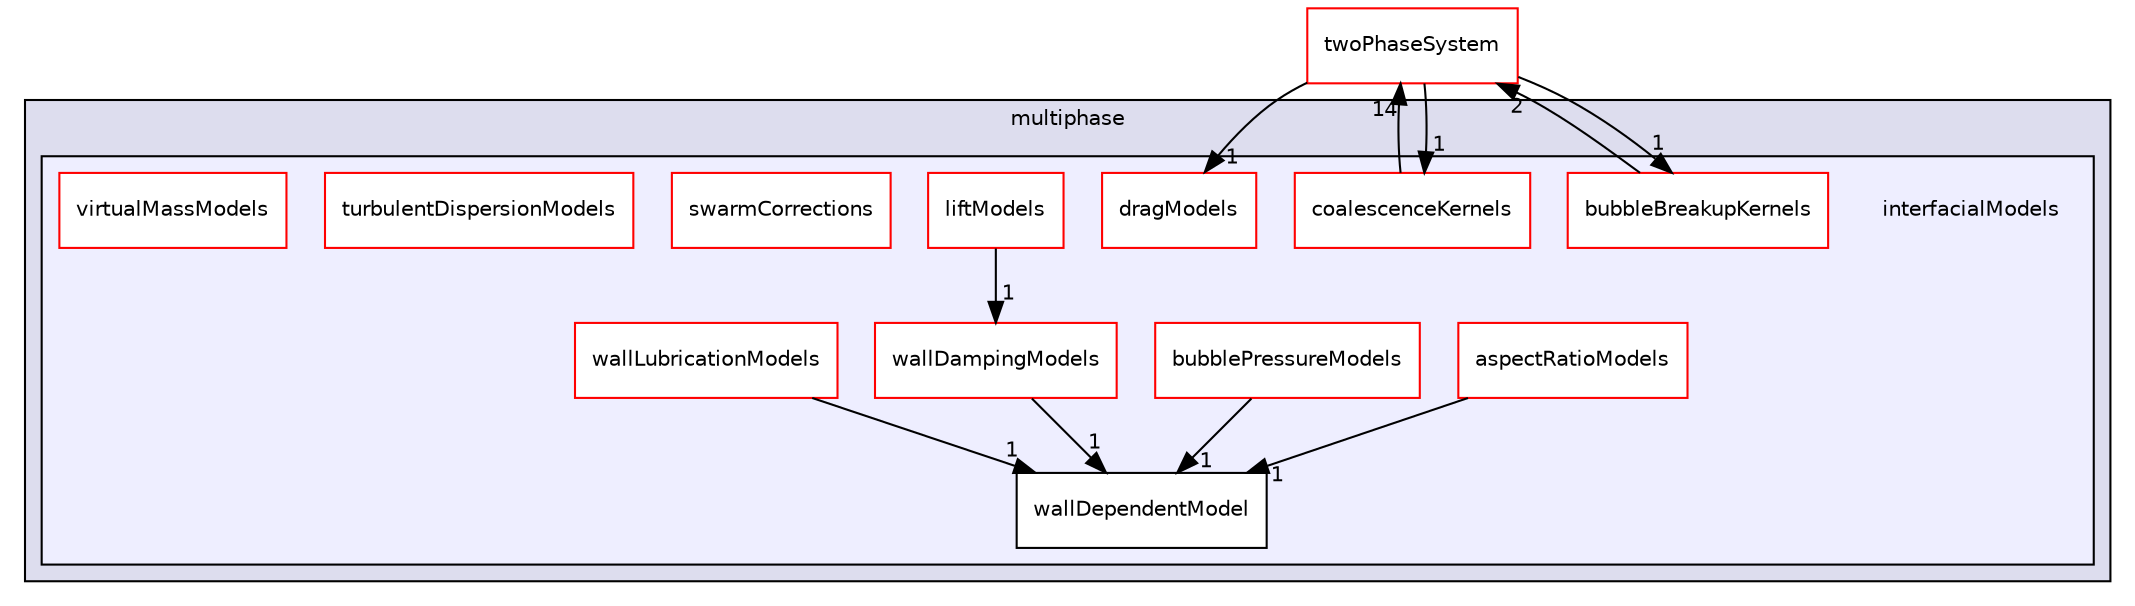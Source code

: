 digraph "interfacialModels" {
  bgcolor=transparent;
  compound=true
  node [ fontsize="10", fontname="Helvetica"];
  edge [ labelfontsize="10", labelfontname="Helvetica"];
  subgraph clusterdir_d62a5a20700de1cb9696e405d497a576 {
    graph [ bgcolor="#ddddee", pencolor="black", label="multiphase" fontname="Helvetica", fontsize="10", URL="dir_d62a5a20700de1cb9696e405d497a576.html"]
  subgraph clusterdir_917add706488739a95df57895f4aaf2a {
    graph [ bgcolor="#eeeeff", pencolor="black", label="" URL="dir_917add706488739a95df57895f4aaf2a.html"];
    dir_917add706488739a95df57895f4aaf2a [shape=plaintext label="interfacialModels"];
    dir_d77a3a16c57a899218254e614255aa0e [shape=box label="aspectRatioModels" color="red" fillcolor="white" style="filled" URL="dir_d77a3a16c57a899218254e614255aa0e.html"];
    dir_952f9f80929efeaf23762bf78683e6ea [shape=box label="bubbleBreakupKernels" color="red" fillcolor="white" style="filled" URL="dir_952f9f80929efeaf23762bf78683e6ea.html"];
    dir_61be596afa92d8a6a4a34eb17d1eb2b5 [shape=box label="bubblePressureModels" color="red" fillcolor="white" style="filled" URL="dir_61be596afa92d8a6a4a34eb17d1eb2b5.html"];
    dir_8f2ae065d706742e7732d935e797e22a [shape=box label="coalescenceKernels" color="red" fillcolor="white" style="filled" URL="dir_8f2ae065d706742e7732d935e797e22a.html"];
    dir_76c0c6ee4b0db6234558cc7fbc8db804 [shape=box label="dragModels" color="red" fillcolor="white" style="filled" URL="dir_76c0c6ee4b0db6234558cc7fbc8db804.html"];
    dir_c67964259d33ee0cfbe5ccad3f7aacf0 [shape=box label="liftModels" color="red" fillcolor="white" style="filled" URL="dir_c67964259d33ee0cfbe5ccad3f7aacf0.html"];
    dir_7e0c7d78b8e775e845dc247ec7879659 [shape=box label="swarmCorrections" color="red" fillcolor="white" style="filled" URL="dir_7e0c7d78b8e775e845dc247ec7879659.html"];
    dir_de66bb30071d3449be58c3a263cb76d1 [shape=box label="turbulentDispersionModels" color="red" fillcolor="white" style="filled" URL="dir_de66bb30071d3449be58c3a263cb76d1.html"];
    dir_77e6d190c0f90647ad709ff98b045afa [shape=box label="virtualMassModels" color="red" fillcolor="white" style="filled" URL="dir_77e6d190c0f90647ad709ff98b045afa.html"];
    dir_ab66132706275a20f5d6864ebac89afc [shape=box label="wallDampingModels" color="red" fillcolor="white" style="filled" URL="dir_ab66132706275a20f5d6864ebac89afc.html"];
    dir_453f6145badb054e5a051d04728bcee2 [shape=box label="wallDependentModel" color="black" fillcolor="white" style="filled" URL="dir_453f6145badb054e5a051d04728bcee2.html"];
    dir_f6facab77b545559b99f7d6f9eea70dc [shape=box label="wallLubricationModels" color="red" fillcolor="white" style="filled" URL="dir_f6facab77b545559b99f7d6f9eea70dc.html"];
  }
  }
  dir_c8dd8d838525102dfd397a50c2714810 [shape=box label="twoPhaseSystem" color="red" URL="dir_c8dd8d838525102dfd397a50c2714810.html"];
  dir_c67964259d33ee0cfbe5ccad3f7aacf0->dir_ab66132706275a20f5d6864ebac89afc [headlabel="1", labeldistance=1.5 headhref="dir_000068_000074.html"];
  dir_c8dd8d838525102dfd397a50c2714810->dir_76c0c6ee4b0db6234558cc7fbc8db804 [headlabel="1", labeldistance=1.5 headhref="dir_000038_000093.html"];
  dir_c8dd8d838525102dfd397a50c2714810->dir_8f2ae065d706742e7732d935e797e22a [headlabel="1", labeldistance=1.5 headhref="dir_000038_000052.html"];
  dir_c8dd8d838525102dfd397a50c2714810->dir_952f9f80929efeaf23762bf78683e6ea [headlabel="1", labeldistance=1.5 headhref="dir_000038_000015.html"];
  dir_d77a3a16c57a899218254e614255aa0e->dir_453f6145badb054e5a051d04728bcee2 [headlabel="1", labeldistance=1.5 headhref="dir_000026_000249.html"];
  dir_f6facab77b545559b99f7d6f9eea70dc->dir_453f6145badb054e5a051d04728bcee2 [headlabel="1", labeldistance=1.5 headhref="dir_000024_000249.html"];
  dir_8f2ae065d706742e7732d935e797e22a->dir_c8dd8d838525102dfd397a50c2714810 [headlabel="14", labeldistance=1.5 headhref="dir_000052_000038.html"];
  dir_61be596afa92d8a6a4a34eb17d1eb2b5->dir_453f6145badb054e5a051d04728bcee2 [headlabel="1", labeldistance=1.5 headhref="dir_000032_000249.html"];
  dir_ab66132706275a20f5d6864ebac89afc->dir_453f6145badb054e5a051d04728bcee2 [headlabel="1", labeldistance=1.5 headhref="dir_000074_000249.html"];
  dir_952f9f80929efeaf23762bf78683e6ea->dir_c8dd8d838525102dfd397a50c2714810 [headlabel="2", labeldistance=1.5 headhref="dir_000015_000038.html"];
}
